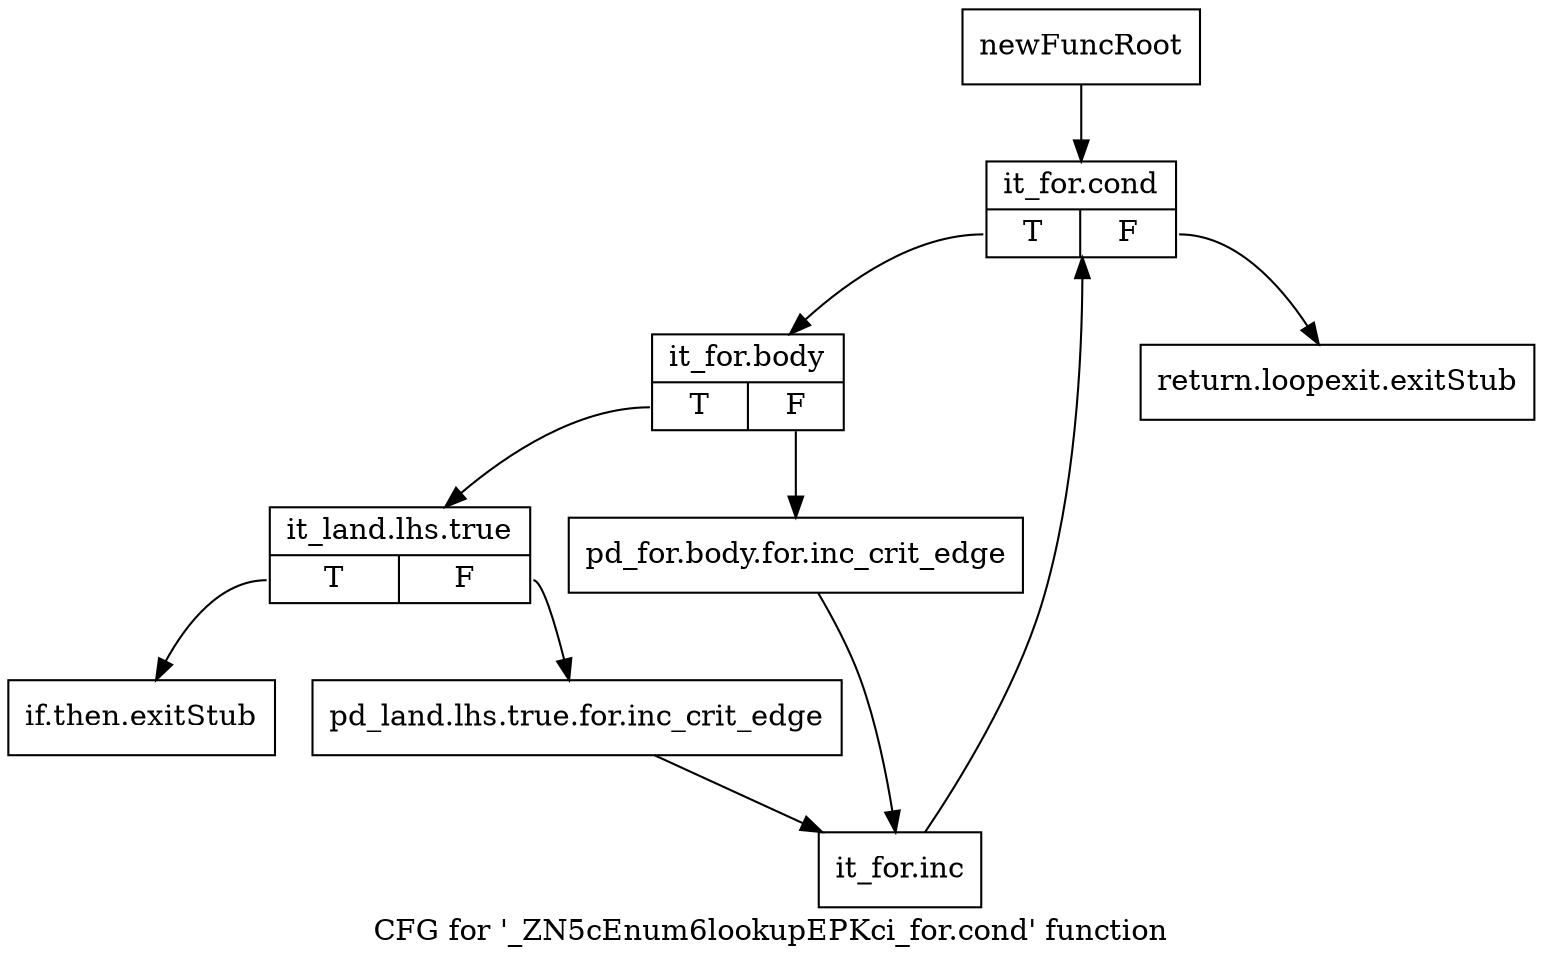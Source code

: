 digraph "CFG for '_ZN5cEnum6lookupEPKci_for.cond' function" {
	label="CFG for '_ZN5cEnum6lookupEPKci_for.cond' function";

	Node0x22076e0 [shape=record,label="{newFuncRoot}"];
	Node0x22076e0 -> Node0x22077d0;
	Node0x2207730 [shape=record,label="{return.loopexit.exitStub}"];
	Node0x2207780 [shape=record,label="{if.then.exitStub}"];
	Node0x22077d0 [shape=record,label="{it_for.cond|{<s0>T|<s1>F}}"];
	Node0x22077d0:s0 -> Node0x2207820;
	Node0x22077d0:s1 -> Node0x2207730;
	Node0x2207820 [shape=record,label="{it_for.body|{<s0>T|<s1>F}}"];
	Node0x2207820:s0 -> Node0x22078c0;
	Node0x2207820:s1 -> Node0x2207870;
	Node0x2207870 [shape=record,label="{pd_for.body.for.inc_crit_edge}"];
	Node0x2207870 -> Node0x2207960;
	Node0x22078c0 [shape=record,label="{it_land.lhs.true|{<s0>T|<s1>F}}"];
	Node0x22078c0:s0 -> Node0x2207780;
	Node0x22078c0:s1 -> Node0x2207910;
	Node0x2207910 [shape=record,label="{pd_land.lhs.true.for.inc_crit_edge}"];
	Node0x2207910 -> Node0x2207960;
	Node0x2207960 [shape=record,label="{it_for.inc}"];
	Node0x2207960 -> Node0x22077d0;
}
